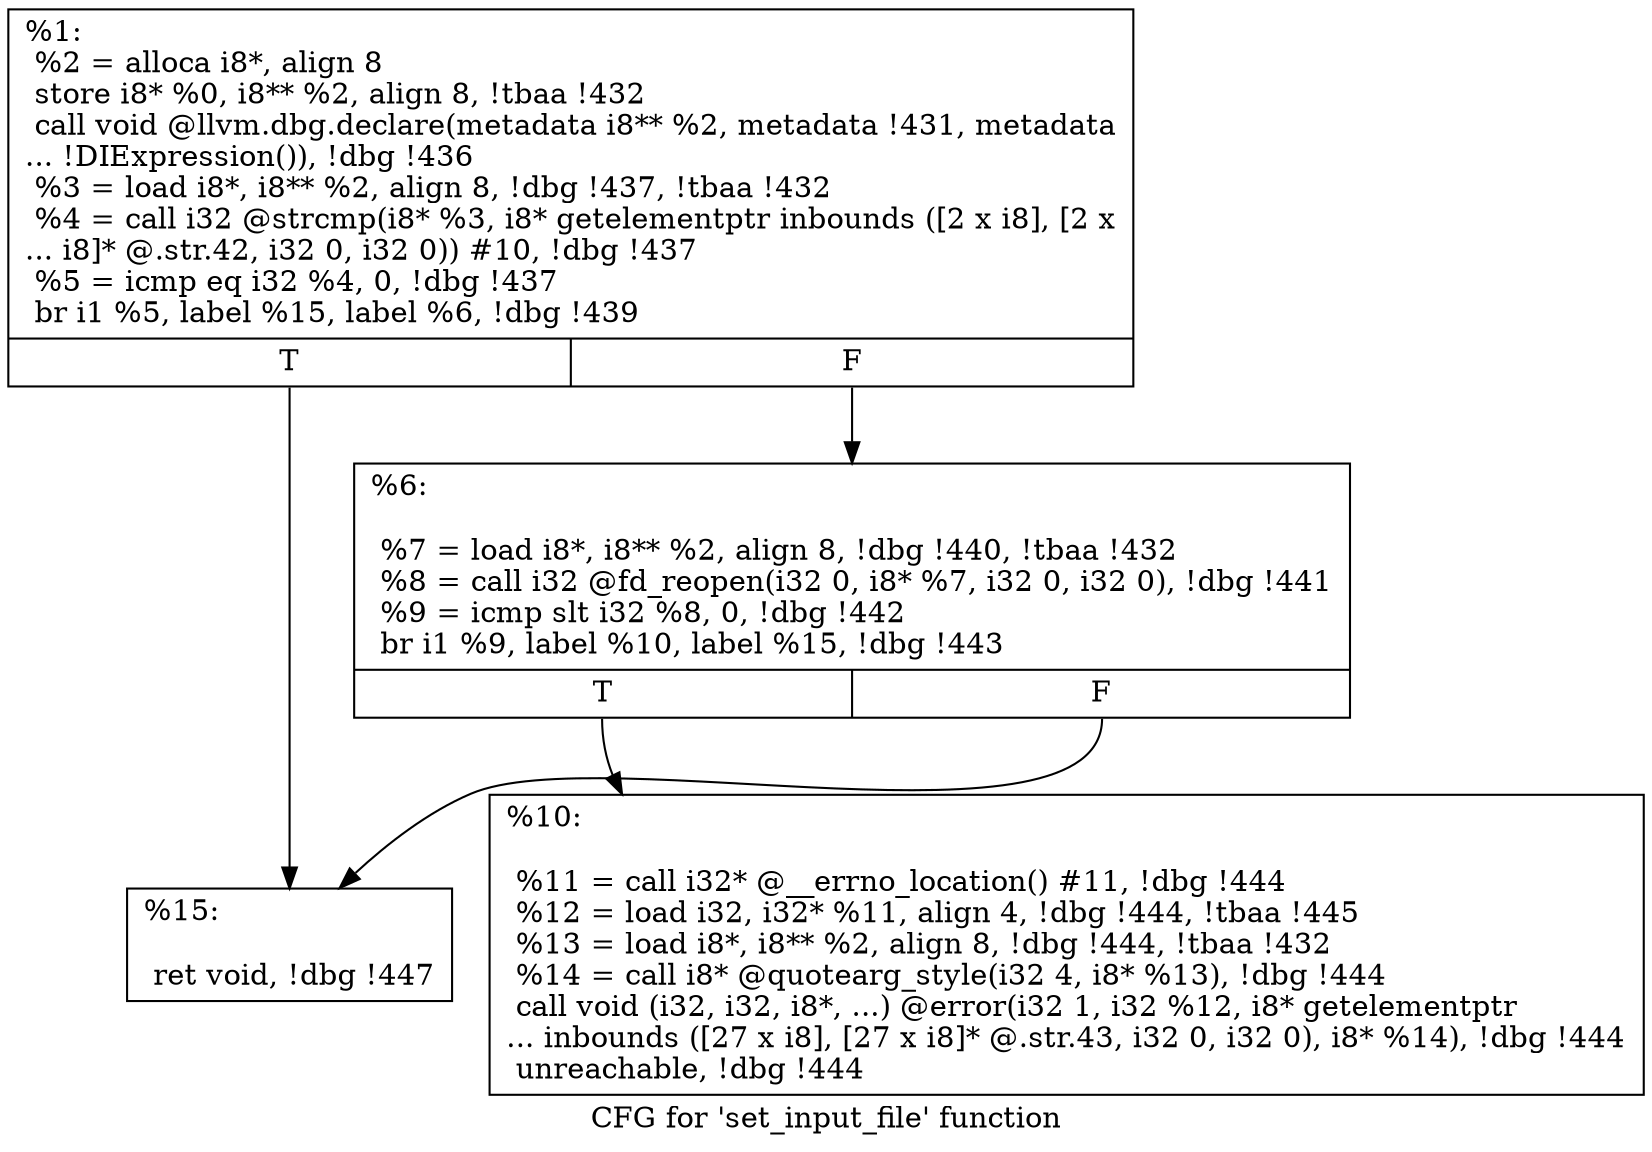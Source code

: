 digraph "CFG for 'set_input_file' function" {
	label="CFG for 'set_input_file' function";

	Node0x23793c0 [shape=record,label="{%1:\l  %2 = alloca i8*, align 8\l  store i8* %0, i8** %2, align 8, !tbaa !432\l  call void @llvm.dbg.declare(metadata i8** %2, metadata !431, metadata\l... !DIExpression()), !dbg !436\l  %3 = load i8*, i8** %2, align 8, !dbg !437, !tbaa !432\l  %4 = call i32 @strcmp(i8* %3, i8* getelementptr inbounds ([2 x i8], [2 x\l... i8]* @.str.42, i32 0, i32 0)) #10, !dbg !437\l  %5 = icmp eq i32 %4, 0, !dbg !437\l  br i1 %5, label %15, label %6, !dbg !439\l|{<s0>T|<s1>F}}"];
	Node0x23793c0:s0 -> Node0x2376e90;
	Node0x23793c0:s1 -> Node0x2376df0;
	Node0x2376df0 [shape=record,label="{%6:\l\l  %7 = load i8*, i8** %2, align 8, !dbg !440, !tbaa !432\l  %8 = call i32 @fd_reopen(i32 0, i8* %7, i32 0, i32 0), !dbg !441\l  %9 = icmp slt i32 %8, 0, !dbg !442\l  br i1 %9, label %10, label %15, !dbg !443\l|{<s0>T|<s1>F}}"];
	Node0x2376df0:s0 -> Node0x2376e40;
	Node0x2376df0:s1 -> Node0x2376e90;
	Node0x2376e40 [shape=record,label="{%10:\l\l  %11 = call i32* @__errno_location() #11, !dbg !444\l  %12 = load i32, i32* %11, align 4, !dbg !444, !tbaa !445\l  %13 = load i8*, i8** %2, align 8, !dbg !444, !tbaa !432\l  %14 = call i8* @quotearg_style(i32 4, i8* %13), !dbg !444\l  call void (i32, i32, i8*, ...) @error(i32 1, i32 %12, i8* getelementptr\l... inbounds ([27 x i8], [27 x i8]* @.str.43, i32 0, i32 0), i8* %14), !dbg !444\l  unreachable, !dbg !444\l}"];
	Node0x2376e90 [shape=record,label="{%15:\l\l  ret void, !dbg !447\l}"];
}
